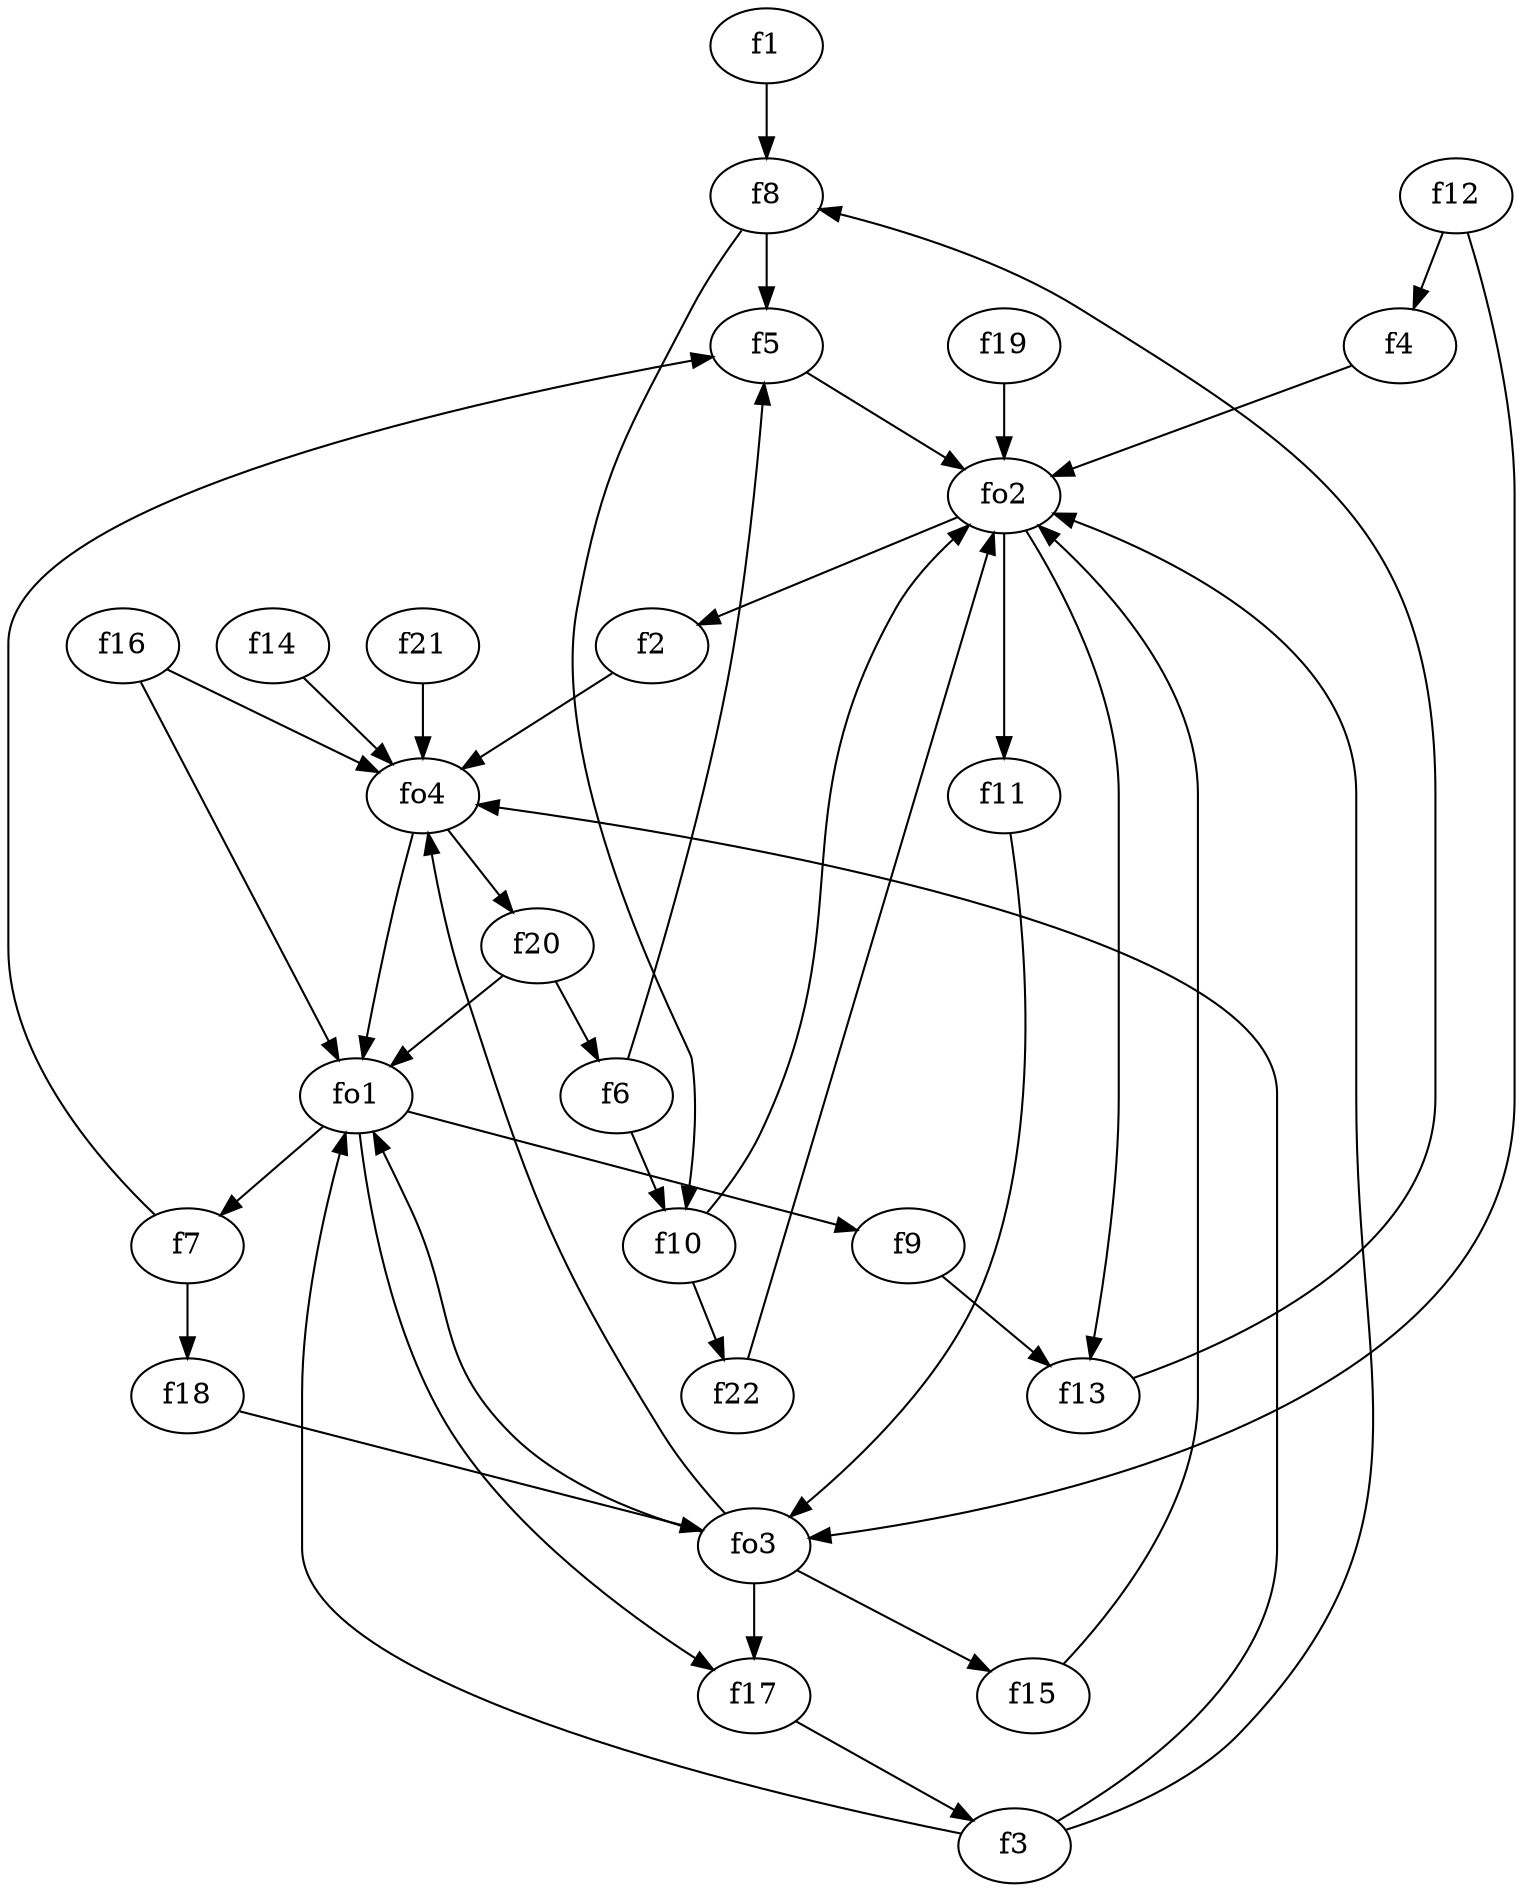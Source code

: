 strict digraph  {
f1;
f2;
f3;
f4;
f5;
f6;
f7;
f8;
f9;
f10;
f11;
f12;
f13;
f14;
f15;
f16;
f17;
f18;
f19;
f20;
f21;
f22;
fo1;
fo2;
fo3;
fo4;
f1 -> f8  [weight=2];
f2 -> fo4  [weight=2];
f3 -> fo4  [weight=2];
f3 -> fo1  [weight=2];
f3 -> fo2  [weight=2];
f4 -> fo2  [weight=2];
f5 -> fo2  [weight=2];
f6 -> f5  [weight=2];
f6 -> f10  [weight=2];
f7 -> f18  [weight=2];
f7 -> f5  [weight=2];
f8 -> f10  [weight=2];
f8 -> f5  [weight=2];
f9 -> f13  [weight=2];
f10 -> f22  [weight=2];
f10 -> fo2  [weight=2];
f11 -> fo3  [weight=2];
f12 -> fo3  [weight=2];
f12 -> f4  [weight=2];
f13 -> f8  [weight=2];
f14 -> fo4  [weight=2];
f15 -> fo2  [weight=2];
f16 -> fo4  [weight=2];
f16 -> fo1  [weight=2];
f17 -> f3  [weight=2];
f18 -> fo3  [weight=2];
f19 -> fo2  [weight=2];
f20 -> f6  [weight=2];
f20 -> fo1  [weight=2];
f21 -> fo4  [weight=2];
f22 -> fo2  [weight=2];
fo1 -> f17  [weight=2];
fo1 -> f7  [weight=2];
fo1 -> f9  [weight=2];
fo2 -> f2  [weight=2];
fo2 -> f13  [weight=2];
fo2 -> f11  [weight=2];
fo3 -> f15  [weight=2];
fo3 -> fo4  [weight=2];
fo3 -> f17  [weight=2];
fo3 -> fo1  [weight=2];
fo4 -> f20  [weight=2];
fo4 -> fo1  [weight=2];
}
